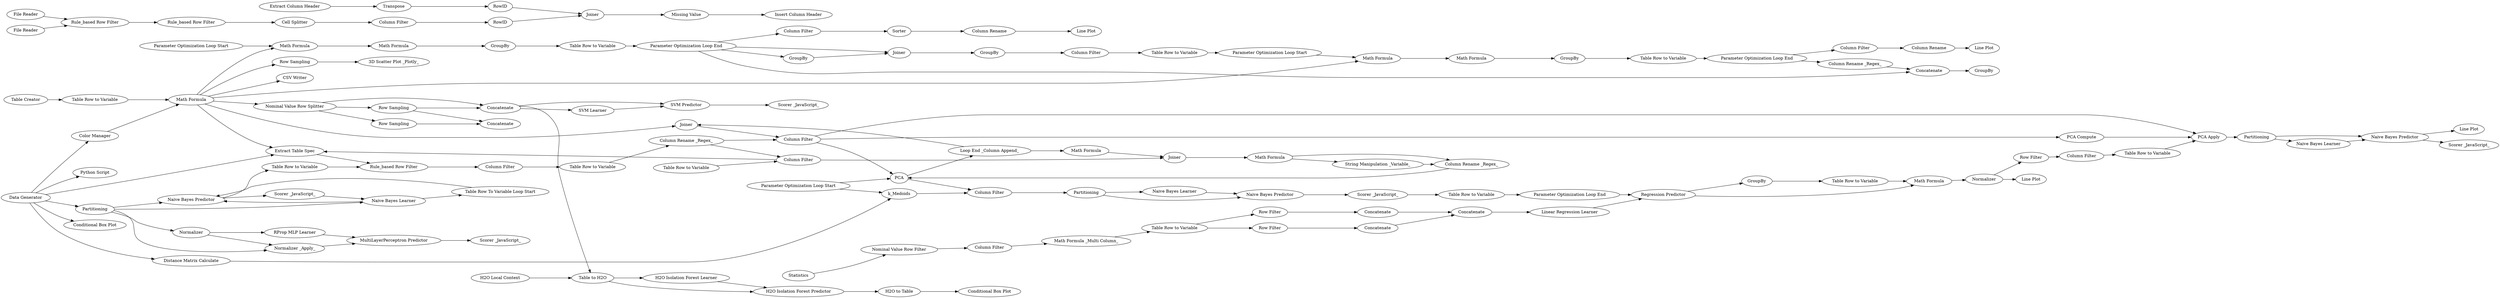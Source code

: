 digraph {
	24 -> 26
	1 -> 2630
	106 -> 107
	2631 -> 2632
	57 -> 58
	7 -> 29
	15 -> 21
	151 -> 154
	113 -> 117
	1 -> 151
	22 -> 23
	7 -> 2636
	62 -> 56
	47 -> 90
	2627 -> 2624
	99 -> 154
	105 -> 112
	11 -> 12
	80 -> 88
	68 -> 73
	27 -> 30
	111 -> 105
	59 -> 61
	78 -> 80
	28 -> 32
	2619 -> 2620
	70 -> 73
	2635 -> 7
	2618 -> 2619
	133 -> 134
	143 -> 144
	7 -> 70
	2625 -> 2628
	1 -> 2637
	7 -> 5
	75 -> 82
	99 -> 83
	145 -> 126
	1 -> 70
	101 -> 100
	95 -> 96
	116 -> 114
	89 -> 66
	143 -> 145
	140 -> 143
	108 -> 109
	73 -> 72
	85 -> 82
	88 -> 140
	52 -> 54
	74 -> 79
	2628 -> 2629
	32 -> 37
	88 -> 83
	79 -> 88
	9 -> 23
	93 -> 46
	7 -> 10
	92 -> 93
	94 -> 96
	58 -> 59
	10 -> 11
	112 -> 116
	47 -> 89
	96 -> 97
	26 -> 25
	29 -> 27
	49 -> 51
	9 -> 36
	7 -> 80
	60 -> 61
	109 -> 110
	117 -> 114
	31 -> 29
	138 -> 140
	69 -> 77
	107 -> 125
	47 -> 92
	127 -> 128
	94 -> 95
	30 -> 28
	98 -> 94
	83 -> 78
	66 -> 90
	91 -> 89
	110 -> 111
	2620 -> 2632
	42 -> 14
	131 -> 133
	75 -> 70
	12 -> 13
	2620 -> 2627
	3 -> 7
	90 -> 91
	114 -> 106
	46 -> 48
	90 -> 68
	88 -> 138
	21 -> 42
	2618 -> 2620
	125 -> 131
	55 -> 60
	72 -> 74
	107 -> 127
	87 -> 75
	89 -> 90
	32 -> 33
	69 -> 76
	36 -> 38
	25 -> 31
	79 -> 75
	78 -> 85
	2618 -> 2621
	2619 -> 2623
	83 -> 98
	37 -> 36
	23 -> 24
	76 -> 83
	97 -> 101
	128 -> 125
	7 -> 2618
	2621 -> 2623
	134 -> 135
	51 -> 52
	13 -> 9
	5 -> 2638
	144 -> 145
	54 -> 55
	50 -> 51
	77 -> 76
	105 -> 113
	135 -> 140
	154 -> 98
	100 -> 107
	9 -> 22
	2634 -> 2635
	2624 -> 2625
	2620 -> 2631
	45 -> 46
	2626 -> 2627
	131 -> 155
	1 -> 47
	33 -> 43
	145 -> 146
	61 -> 62
	43 -> 44
	47 -> 93
	8 -> 10
	2627 -> 2625
	92 -> 45
	82 -> 69
	2632 -> 2633
	9 -> 15
	1 -> 3
	126 [label="Line Plot"]
	2635 [label="Table Row to Variable"]
	26 [label="Column Filter"]
	3 [label="Color Manager"]
	2632 [label="SVM Predictor"]
	2634 [label="Table Creator"]
	2625 [label="H2O Isolation Forest Predictor"]
	154 [label=k_Medoids]
	2620 [label=Concatenate]
	146 [label="Scorer _JavaScript_"]
	75 [label="Column Filter"]
	12 [label=GroupBy]
	2637 [label="Python Script"]
	68 [label="Table Row to Variable"]
	28 [label="Table Row to Variable"]
	23 [label=Joiner]
	47 [label=Partitioning]
	2636 [label="CSV Writer"]
	11 [label="Math Formula"]
	93 [label="Normalizer _Apply_"]
	135 [label="Table Row to Variable"]
	134 [label="Column Filter"]
	5 [label="Row Sampling"]
	107 [label="Regression Predictor"]
	2631 [label="SVM Learner"]
	29 [label="Math Formula"]
	27 [label="Math Formula"]
	79 [label="Column Rename _Regex_"]
	9 [label="Parameter Optimization Loop End"]
	97 [label="Scorer _JavaScript_"]
	58 [label=Transpose]
	8 [label="Parameter Optimization Loop Start"]
	108 [label=Statistics]
	105 [label="Table Row to Variable"]
	2621 [label="Row Sampling"]
	2623 [label=Concatenate]
	151 [label="Distance Matrix Calculate"]
	92 [label=Normalizer]
	98 [label="Column Filter"]
	54 [label="Cell Splitter"]
	2618 [label="Nominal Value Row Splitter"]
	144 [label="Naive Bayes Learner"]
	125 [label="Math Formula"]
	1 [label="Data Generator"]
	22 [label=GroupBy]
	60 [label=RowID]
	2626 [label="H2O Local Context"]
	2619 [label="Row Sampling"]
	96 [label="Naive Bayes Predictor"]
	13 [label="Table Row to Variable"]
	43 [label="Column Rename"]
	44 [label="Line Plot"]
	2627 [label="Table to H2O"]
	88 [label="Column Filter"]
	80 [label=Joiner]
	52 [label="Rule_based Row Filter"]
	45 [label="RProp MLP Learner"]
	91 [label="Scorer _JavaScript_"]
	57 [label="Extract Column Header"]
	55 [label="Column Filter"]
	7 [label="Math Formula"]
	21 [label=Sorter]
	138 [label="PCA Compute"]
	24 [label=GroupBy]
	2630 [label="Conditional Box Plot"]
	2638 [label="3D Scatter Plot _Plotly_"]
	131 [label=Normalizer]
	56 [label="Insert Column Header"]
	15 [label="Column Filter"]
	25 [label="Table Row to Variable"]
	114 [label=Concatenate]
	33 [label="Column Filter"]
	59 [label=RowID]
	2629 [label="Conditional Box Plot"]
	90 [label="Naive Bayes Predictor"]
	143 [label=Partitioning]
	72 [label="Column Filter"]
	61 [label=Joiner]
	77 [label="String Manipulation _Variable_"]
	14 [label="Line Plot"]
	117 [label=Concatenate]
	83 [label=PCA]
	38 [label=GroupBy]
	94 [label=Partitioning]
	99 [label="Parameter Optimization Loop Start"]
	62 [label="Missing Value"]
	82 [label=Joiner]
	140 [label="PCA Apply"]
	69 [label="Math Formula"]
	2624 [label="H2O Isolation Forest Learner"]
	46 [label="MultiLayerPerceptron Predictor"]
	116 [label=Concatenate]
	155 [label="Line Plot"]
	2628 [label="H2O to Table"]
	30 [label=GroupBy]
	128 [label="Table Row to Variable"]
	133 [label="Row Filter"]
	89 [label="Naive Bayes Learner"]
	74 [label="Table Row to Variable"]
	145 [label="Naive Bayes Predictor"]
	78 [label="Loop End _Column Append_"]
	49 [label="File Reader"]
	31 [label="Parameter Optimization Loop Start"]
	51 [label="Rule_based Row Filter"]
	109 [label="Nominal Value Row Filter"]
	2633 [label="Scorer _JavaScript_"]
	110 [label="Column Filter"]
	85 [label="Math Formula"]
	10 [label="Math Formula"]
	48 [label="Scorer _JavaScript_"]
	50 [label="File Reader"]
	112 [label="Row Filter"]
	42 [label="Column Rename"]
	87 [label="Table Row to Variable"]
	127 [label=GroupBy]
	101 [label="Table Row to Variable"]
	76 [label="Column Rename _Regex_"]
	100 [label="Parameter Optimization Loop End"]
	106 [label="Linear Regression Learner"]
	113 [label="Row Filter"]
	66 [label="Table Row To Variable Loop Start"]
	70 [label="Extract Table Spec"]
	36 [label=Concatenate]
	95 [label="Naive Bayes Learner"]
	111 [label="Math Formula _Multi Column_"]
	73 [label="Rule_based Row Filter"]
	32 [label="Parameter Optimization Loop End"]
	37 [label="Column Rename _Regex_"]
	rankdir=LR
}
